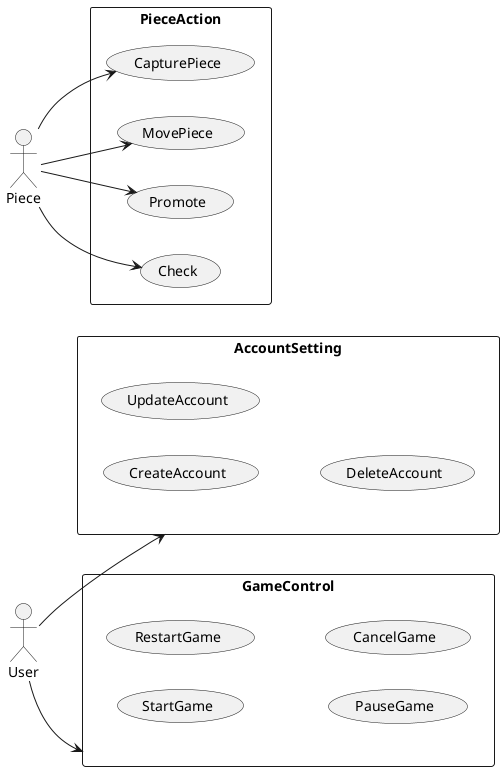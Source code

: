 @startuml

left to right direction
actor Piece as p
rectangle PieceAction as pa{
  usecase "CapturePiece" as cp
  usecase "MovePiece" as mp
  usecase "Promote" as pr
  usecase "Check" as check
}

actor User as us
rectangle AccountSetting as accs {
  usecase "CreateAccount" as ca
  usecase "UpdateAccount" as ua
  usecase "DeleteAccount" as da
}
rectangle GameControl as gc {
  usecase "StartGame" as sg
  usecase "RestartGame" as rg
  usecase "PauseGame" as pg
  usecase "CancelGame" as cg
}

p --> cp
p --> mp
p --> pr
p --> check
' us --> sg
' us --> rg
' us --> pg
' us --> cg
' us --> ca
' us --> ua
' us --> da

us --> gc
us --> accs
@enduml